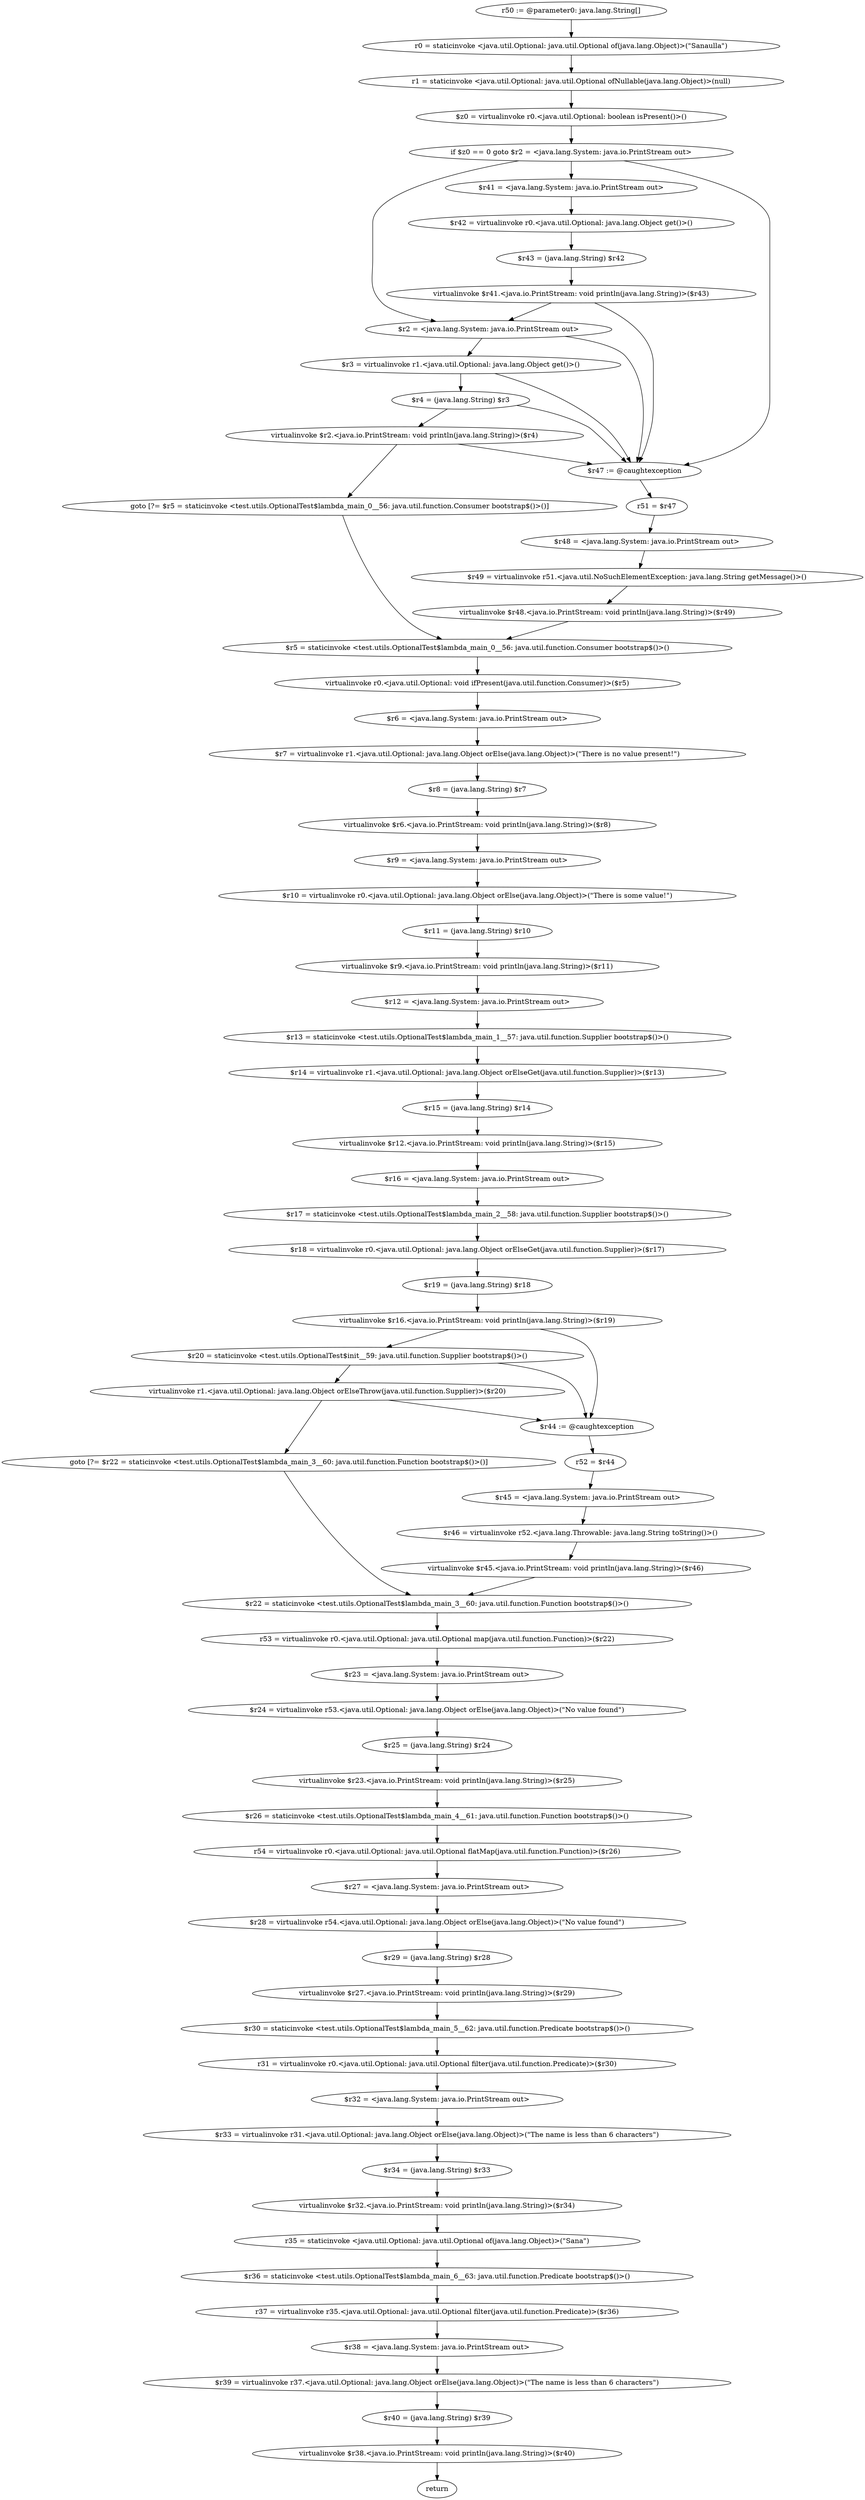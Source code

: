 digraph "unitGraph" {
    "r50 := @parameter0: java.lang.String[]"
    "r0 = staticinvoke <java.util.Optional: java.util.Optional of(java.lang.Object)>(\"Sanaulla\")"
    "r1 = staticinvoke <java.util.Optional: java.util.Optional ofNullable(java.lang.Object)>(null)"
    "$z0 = virtualinvoke r0.<java.util.Optional: boolean isPresent()>()"
    "if $z0 == 0 goto $r2 = <java.lang.System: java.io.PrintStream out>"
    "$r41 = <java.lang.System: java.io.PrintStream out>"
    "$r42 = virtualinvoke r0.<java.util.Optional: java.lang.Object get()>()"
    "$r43 = (java.lang.String) $r42"
    "virtualinvoke $r41.<java.io.PrintStream: void println(java.lang.String)>($r43)"
    "$r2 = <java.lang.System: java.io.PrintStream out>"
    "$r3 = virtualinvoke r1.<java.util.Optional: java.lang.Object get()>()"
    "$r4 = (java.lang.String) $r3"
    "virtualinvoke $r2.<java.io.PrintStream: void println(java.lang.String)>($r4)"
    "goto [?= $r5 = staticinvoke <test.utils.OptionalTest$lambda_main_0__56: java.util.function.Consumer bootstrap$()>()]"
    "$r47 := @caughtexception"
    "r51 = $r47"
    "$r48 = <java.lang.System: java.io.PrintStream out>"
    "$r49 = virtualinvoke r51.<java.util.NoSuchElementException: java.lang.String getMessage()>()"
    "virtualinvoke $r48.<java.io.PrintStream: void println(java.lang.String)>($r49)"
    "$r5 = staticinvoke <test.utils.OptionalTest$lambda_main_0__56: java.util.function.Consumer bootstrap$()>()"
    "virtualinvoke r0.<java.util.Optional: void ifPresent(java.util.function.Consumer)>($r5)"
    "$r6 = <java.lang.System: java.io.PrintStream out>"
    "$r7 = virtualinvoke r1.<java.util.Optional: java.lang.Object orElse(java.lang.Object)>(\"There is no value present!\")"
    "$r8 = (java.lang.String) $r7"
    "virtualinvoke $r6.<java.io.PrintStream: void println(java.lang.String)>($r8)"
    "$r9 = <java.lang.System: java.io.PrintStream out>"
    "$r10 = virtualinvoke r0.<java.util.Optional: java.lang.Object orElse(java.lang.Object)>(\"There is some value!\")"
    "$r11 = (java.lang.String) $r10"
    "virtualinvoke $r9.<java.io.PrintStream: void println(java.lang.String)>($r11)"
    "$r12 = <java.lang.System: java.io.PrintStream out>"
    "$r13 = staticinvoke <test.utils.OptionalTest$lambda_main_1__57: java.util.function.Supplier bootstrap$()>()"
    "$r14 = virtualinvoke r1.<java.util.Optional: java.lang.Object orElseGet(java.util.function.Supplier)>($r13)"
    "$r15 = (java.lang.String) $r14"
    "virtualinvoke $r12.<java.io.PrintStream: void println(java.lang.String)>($r15)"
    "$r16 = <java.lang.System: java.io.PrintStream out>"
    "$r17 = staticinvoke <test.utils.OptionalTest$lambda_main_2__58: java.util.function.Supplier bootstrap$()>()"
    "$r18 = virtualinvoke r0.<java.util.Optional: java.lang.Object orElseGet(java.util.function.Supplier)>($r17)"
    "$r19 = (java.lang.String) $r18"
    "virtualinvoke $r16.<java.io.PrintStream: void println(java.lang.String)>($r19)"
    "$r20 = staticinvoke <test.utils.OptionalTest$init__59: java.util.function.Supplier bootstrap$()>()"
    "virtualinvoke r1.<java.util.Optional: java.lang.Object orElseThrow(java.util.function.Supplier)>($r20)"
    "goto [?= $r22 = staticinvoke <test.utils.OptionalTest$lambda_main_3__60: java.util.function.Function bootstrap$()>()]"
    "$r44 := @caughtexception"
    "r52 = $r44"
    "$r45 = <java.lang.System: java.io.PrintStream out>"
    "$r46 = virtualinvoke r52.<java.lang.Throwable: java.lang.String toString()>()"
    "virtualinvoke $r45.<java.io.PrintStream: void println(java.lang.String)>($r46)"
    "$r22 = staticinvoke <test.utils.OptionalTest$lambda_main_3__60: java.util.function.Function bootstrap$()>()"
    "r53 = virtualinvoke r0.<java.util.Optional: java.util.Optional map(java.util.function.Function)>($r22)"
    "$r23 = <java.lang.System: java.io.PrintStream out>"
    "$r24 = virtualinvoke r53.<java.util.Optional: java.lang.Object orElse(java.lang.Object)>(\"No value found\")"
    "$r25 = (java.lang.String) $r24"
    "virtualinvoke $r23.<java.io.PrintStream: void println(java.lang.String)>($r25)"
    "$r26 = staticinvoke <test.utils.OptionalTest$lambda_main_4__61: java.util.function.Function bootstrap$()>()"
    "r54 = virtualinvoke r0.<java.util.Optional: java.util.Optional flatMap(java.util.function.Function)>($r26)"
    "$r27 = <java.lang.System: java.io.PrintStream out>"
    "$r28 = virtualinvoke r54.<java.util.Optional: java.lang.Object orElse(java.lang.Object)>(\"No value found\")"
    "$r29 = (java.lang.String) $r28"
    "virtualinvoke $r27.<java.io.PrintStream: void println(java.lang.String)>($r29)"
    "$r30 = staticinvoke <test.utils.OptionalTest$lambda_main_5__62: java.util.function.Predicate bootstrap$()>()"
    "r31 = virtualinvoke r0.<java.util.Optional: java.util.Optional filter(java.util.function.Predicate)>($r30)"
    "$r32 = <java.lang.System: java.io.PrintStream out>"
    "$r33 = virtualinvoke r31.<java.util.Optional: java.lang.Object orElse(java.lang.Object)>(\"The name is less than 6 characters\")"
    "$r34 = (java.lang.String) $r33"
    "virtualinvoke $r32.<java.io.PrintStream: void println(java.lang.String)>($r34)"
    "r35 = staticinvoke <java.util.Optional: java.util.Optional of(java.lang.Object)>(\"Sana\")"
    "$r36 = staticinvoke <test.utils.OptionalTest$lambda_main_6__63: java.util.function.Predicate bootstrap$()>()"
    "r37 = virtualinvoke r35.<java.util.Optional: java.util.Optional filter(java.util.function.Predicate)>($r36)"
    "$r38 = <java.lang.System: java.io.PrintStream out>"
    "$r39 = virtualinvoke r37.<java.util.Optional: java.lang.Object orElse(java.lang.Object)>(\"The name is less than 6 characters\")"
    "$r40 = (java.lang.String) $r39"
    "virtualinvoke $r38.<java.io.PrintStream: void println(java.lang.String)>($r40)"
    "return"
    "r50 := @parameter0: java.lang.String[]"->"r0 = staticinvoke <java.util.Optional: java.util.Optional of(java.lang.Object)>(\"Sanaulla\")";
    "r0 = staticinvoke <java.util.Optional: java.util.Optional of(java.lang.Object)>(\"Sanaulla\")"->"r1 = staticinvoke <java.util.Optional: java.util.Optional ofNullable(java.lang.Object)>(null)";
    "r1 = staticinvoke <java.util.Optional: java.util.Optional ofNullable(java.lang.Object)>(null)"->"$z0 = virtualinvoke r0.<java.util.Optional: boolean isPresent()>()";
    "$z0 = virtualinvoke r0.<java.util.Optional: boolean isPresent()>()"->"if $z0 == 0 goto $r2 = <java.lang.System: java.io.PrintStream out>";
    "if $z0 == 0 goto $r2 = <java.lang.System: java.io.PrintStream out>"->"$r41 = <java.lang.System: java.io.PrintStream out>";
    "if $z0 == 0 goto $r2 = <java.lang.System: java.io.PrintStream out>"->"$r2 = <java.lang.System: java.io.PrintStream out>";
    "if $z0 == 0 goto $r2 = <java.lang.System: java.io.PrintStream out>"->"$r47 := @caughtexception";
    "$r41 = <java.lang.System: java.io.PrintStream out>"->"$r42 = virtualinvoke r0.<java.util.Optional: java.lang.Object get()>()";
    "$r42 = virtualinvoke r0.<java.util.Optional: java.lang.Object get()>()"->"$r43 = (java.lang.String) $r42";
    "$r43 = (java.lang.String) $r42"->"virtualinvoke $r41.<java.io.PrintStream: void println(java.lang.String)>($r43)";
    "virtualinvoke $r41.<java.io.PrintStream: void println(java.lang.String)>($r43)"->"$r2 = <java.lang.System: java.io.PrintStream out>";
    "virtualinvoke $r41.<java.io.PrintStream: void println(java.lang.String)>($r43)"->"$r47 := @caughtexception";
    "$r2 = <java.lang.System: java.io.PrintStream out>"->"$r3 = virtualinvoke r1.<java.util.Optional: java.lang.Object get()>()";
    "$r2 = <java.lang.System: java.io.PrintStream out>"->"$r47 := @caughtexception";
    "$r3 = virtualinvoke r1.<java.util.Optional: java.lang.Object get()>()"->"$r4 = (java.lang.String) $r3";
    "$r3 = virtualinvoke r1.<java.util.Optional: java.lang.Object get()>()"->"$r47 := @caughtexception";
    "$r4 = (java.lang.String) $r3"->"virtualinvoke $r2.<java.io.PrintStream: void println(java.lang.String)>($r4)";
    "$r4 = (java.lang.String) $r3"->"$r47 := @caughtexception";
    "virtualinvoke $r2.<java.io.PrintStream: void println(java.lang.String)>($r4)"->"goto [?= $r5 = staticinvoke <test.utils.OptionalTest$lambda_main_0__56: java.util.function.Consumer bootstrap$()>()]";
    "virtualinvoke $r2.<java.io.PrintStream: void println(java.lang.String)>($r4)"->"$r47 := @caughtexception";
    "goto [?= $r5 = staticinvoke <test.utils.OptionalTest$lambda_main_0__56: java.util.function.Consumer bootstrap$()>()]"->"$r5 = staticinvoke <test.utils.OptionalTest$lambda_main_0__56: java.util.function.Consumer bootstrap$()>()";
    "$r47 := @caughtexception"->"r51 = $r47";
    "r51 = $r47"->"$r48 = <java.lang.System: java.io.PrintStream out>";
    "$r48 = <java.lang.System: java.io.PrintStream out>"->"$r49 = virtualinvoke r51.<java.util.NoSuchElementException: java.lang.String getMessage()>()";
    "$r49 = virtualinvoke r51.<java.util.NoSuchElementException: java.lang.String getMessage()>()"->"virtualinvoke $r48.<java.io.PrintStream: void println(java.lang.String)>($r49)";
    "virtualinvoke $r48.<java.io.PrintStream: void println(java.lang.String)>($r49)"->"$r5 = staticinvoke <test.utils.OptionalTest$lambda_main_0__56: java.util.function.Consumer bootstrap$()>()";
    "$r5 = staticinvoke <test.utils.OptionalTest$lambda_main_0__56: java.util.function.Consumer bootstrap$()>()"->"virtualinvoke r0.<java.util.Optional: void ifPresent(java.util.function.Consumer)>($r5)";
    "virtualinvoke r0.<java.util.Optional: void ifPresent(java.util.function.Consumer)>($r5)"->"$r6 = <java.lang.System: java.io.PrintStream out>";
    "$r6 = <java.lang.System: java.io.PrintStream out>"->"$r7 = virtualinvoke r1.<java.util.Optional: java.lang.Object orElse(java.lang.Object)>(\"There is no value present!\")";
    "$r7 = virtualinvoke r1.<java.util.Optional: java.lang.Object orElse(java.lang.Object)>(\"There is no value present!\")"->"$r8 = (java.lang.String) $r7";
    "$r8 = (java.lang.String) $r7"->"virtualinvoke $r6.<java.io.PrintStream: void println(java.lang.String)>($r8)";
    "virtualinvoke $r6.<java.io.PrintStream: void println(java.lang.String)>($r8)"->"$r9 = <java.lang.System: java.io.PrintStream out>";
    "$r9 = <java.lang.System: java.io.PrintStream out>"->"$r10 = virtualinvoke r0.<java.util.Optional: java.lang.Object orElse(java.lang.Object)>(\"There is some value!\")";
    "$r10 = virtualinvoke r0.<java.util.Optional: java.lang.Object orElse(java.lang.Object)>(\"There is some value!\")"->"$r11 = (java.lang.String) $r10";
    "$r11 = (java.lang.String) $r10"->"virtualinvoke $r9.<java.io.PrintStream: void println(java.lang.String)>($r11)";
    "virtualinvoke $r9.<java.io.PrintStream: void println(java.lang.String)>($r11)"->"$r12 = <java.lang.System: java.io.PrintStream out>";
    "$r12 = <java.lang.System: java.io.PrintStream out>"->"$r13 = staticinvoke <test.utils.OptionalTest$lambda_main_1__57: java.util.function.Supplier bootstrap$()>()";
    "$r13 = staticinvoke <test.utils.OptionalTest$lambda_main_1__57: java.util.function.Supplier bootstrap$()>()"->"$r14 = virtualinvoke r1.<java.util.Optional: java.lang.Object orElseGet(java.util.function.Supplier)>($r13)";
    "$r14 = virtualinvoke r1.<java.util.Optional: java.lang.Object orElseGet(java.util.function.Supplier)>($r13)"->"$r15 = (java.lang.String) $r14";
    "$r15 = (java.lang.String) $r14"->"virtualinvoke $r12.<java.io.PrintStream: void println(java.lang.String)>($r15)";
    "virtualinvoke $r12.<java.io.PrintStream: void println(java.lang.String)>($r15)"->"$r16 = <java.lang.System: java.io.PrintStream out>";
    "$r16 = <java.lang.System: java.io.PrintStream out>"->"$r17 = staticinvoke <test.utils.OptionalTest$lambda_main_2__58: java.util.function.Supplier bootstrap$()>()";
    "$r17 = staticinvoke <test.utils.OptionalTest$lambda_main_2__58: java.util.function.Supplier bootstrap$()>()"->"$r18 = virtualinvoke r0.<java.util.Optional: java.lang.Object orElseGet(java.util.function.Supplier)>($r17)";
    "$r18 = virtualinvoke r0.<java.util.Optional: java.lang.Object orElseGet(java.util.function.Supplier)>($r17)"->"$r19 = (java.lang.String) $r18";
    "$r19 = (java.lang.String) $r18"->"virtualinvoke $r16.<java.io.PrintStream: void println(java.lang.String)>($r19)";
    "virtualinvoke $r16.<java.io.PrintStream: void println(java.lang.String)>($r19)"->"$r20 = staticinvoke <test.utils.OptionalTest$init__59: java.util.function.Supplier bootstrap$()>()";
    "virtualinvoke $r16.<java.io.PrintStream: void println(java.lang.String)>($r19)"->"$r44 := @caughtexception";
    "$r20 = staticinvoke <test.utils.OptionalTest$init__59: java.util.function.Supplier bootstrap$()>()"->"virtualinvoke r1.<java.util.Optional: java.lang.Object orElseThrow(java.util.function.Supplier)>($r20)";
    "$r20 = staticinvoke <test.utils.OptionalTest$init__59: java.util.function.Supplier bootstrap$()>()"->"$r44 := @caughtexception";
    "virtualinvoke r1.<java.util.Optional: java.lang.Object orElseThrow(java.util.function.Supplier)>($r20)"->"goto [?= $r22 = staticinvoke <test.utils.OptionalTest$lambda_main_3__60: java.util.function.Function bootstrap$()>()]";
    "virtualinvoke r1.<java.util.Optional: java.lang.Object orElseThrow(java.util.function.Supplier)>($r20)"->"$r44 := @caughtexception";
    "goto [?= $r22 = staticinvoke <test.utils.OptionalTest$lambda_main_3__60: java.util.function.Function bootstrap$()>()]"->"$r22 = staticinvoke <test.utils.OptionalTest$lambda_main_3__60: java.util.function.Function bootstrap$()>()";
    "$r44 := @caughtexception"->"r52 = $r44";
    "r52 = $r44"->"$r45 = <java.lang.System: java.io.PrintStream out>";
    "$r45 = <java.lang.System: java.io.PrintStream out>"->"$r46 = virtualinvoke r52.<java.lang.Throwable: java.lang.String toString()>()";
    "$r46 = virtualinvoke r52.<java.lang.Throwable: java.lang.String toString()>()"->"virtualinvoke $r45.<java.io.PrintStream: void println(java.lang.String)>($r46)";
    "virtualinvoke $r45.<java.io.PrintStream: void println(java.lang.String)>($r46)"->"$r22 = staticinvoke <test.utils.OptionalTest$lambda_main_3__60: java.util.function.Function bootstrap$()>()";
    "$r22 = staticinvoke <test.utils.OptionalTest$lambda_main_3__60: java.util.function.Function bootstrap$()>()"->"r53 = virtualinvoke r0.<java.util.Optional: java.util.Optional map(java.util.function.Function)>($r22)";
    "r53 = virtualinvoke r0.<java.util.Optional: java.util.Optional map(java.util.function.Function)>($r22)"->"$r23 = <java.lang.System: java.io.PrintStream out>";
    "$r23 = <java.lang.System: java.io.PrintStream out>"->"$r24 = virtualinvoke r53.<java.util.Optional: java.lang.Object orElse(java.lang.Object)>(\"No value found\")";
    "$r24 = virtualinvoke r53.<java.util.Optional: java.lang.Object orElse(java.lang.Object)>(\"No value found\")"->"$r25 = (java.lang.String) $r24";
    "$r25 = (java.lang.String) $r24"->"virtualinvoke $r23.<java.io.PrintStream: void println(java.lang.String)>($r25)";
    "virtualinvoke $r23.<java.io.PrintStream: void println(java.lang.String)>($r25)"->"$r26 = staticinvoke <test.utils.OptionalTest$lambda_main_4__61: java.util.function.Function bootstrap$()>()";
    "$r26 = staticinvoke <test.utils.OptionalTest$lambda_main_4__61: java.util.function.Function bootstrap$()>()"->"r54 = virtualinvoke r0.<java.util.Optional: java.util.Optional flatMap(java.util.function.Function)>($r26)";
    "r54 = virtualinvoke r0.<java.util.Optional: java.util.Optional flatMap(java.util.function.Function)>($r26)"->"$r27 = <java.lang.System: java.io.PrintStream out>";
    "$r27 = <java.lang.System: java.io.PrintStream out>"->"$r28 = virtualinvoke r54.<java.util.Optional: java.lang.Object orElse(java.lang.Object)>(\"No value found\")";
    "$r28 = virtualinvoke r54.<java.util.Optional: java.lang.Object orElse(java.lang.Object)>(\"No value found\")"->"$r29 = (java.lang.String) $r28";
    "$r29 = (java.lang.String) $r28"->"virtualinvoke $r27.<java.io.PrintStream: void println(java.lang.String)>($r29)";
    "virtualinvoke $r27.<java.io.PrintStream: void println(java.lang.String)>($r29)"->"$r30 = staticinvoke <test.utils.OptionalTest$lambda_main_5__62: java.util.function.Predicate bootstrap$()>()";
    "$r30 = staticinvoke <test.utils.OptionalTest$lambda_main_5__62: java.util.function.Predicate bootstrap$()>()"->"r31 = virtualinvoke r0.<java.util.Optional: java.util.Optional filter(java.util.function.Predicate)>($r30)";
    "r31 = virtualinvoke r0.<java.util.Optional: java.util.Optional filter(java.util.function.Predicate)>($r30)"->"$r32 = <java.lang.System: java.io.PrintStream out>";
    "$r32 = <java.lang.System: java.io.PrintStream out>"->"$r33 = virtualinvoke r31.<java.util.Optional: java.lang.Object orElse(java.lang.Object)>(\"The name is less than 6 characters\")";
    "$r33 = virtualinvoke r31.<java.util.Optional: java.lang.Object orElse(java.lang.Object)>(\"The name is less than 6 characters\")"->"$r34 = (java.lang.String) $r33";
    "$r34 = (java.lang.String) $r33"->"virtualinvoke $r32.<java.io.PrintStream: void println(java.lang.String)>($r34)";
    "virtualinvoke $r32.<java.io.PrintStream: void println(java.lang.String)>($r34)"->"r35 = staticinvoke <java.util.Optional: java.util.Optional of(java.lang.Object)>(\"Sana\")";
    "r35 = staticinvoke <java.util.Optional: java.util.Optional of(java.lang.Object)>(\"Sana\")"->"$r36 = staticinvoke <test.utils.OptionalTest$lambda_main_6__63: java.util.function.Predicate bootstrap$()>()";
    "$r36 = staticinvoke <test.utils.OptionalTest$lambda_main_6__63: java.util.function.Predicate bootstrap$()>()"->"r37 = virtualinvoke r35.<java.util.Optional: java.util.Optional filter(java.util.function.Predicate)>($r36)";
    "r37 = virtualinvoke r35.<java.util.Optional: java.util.Optional filter(java.util.function.Predicate)>($r36)"->"$r38 = <java.lang.System: java.io.PrintStream out>";
    "$r38 = <java.lang.System: java.io.PrintStream out>"->"$r39 = virtualinvoke r37.<java.util.Optional: java.lang.Object orElse(java.lang.Object)>(\"The name is less than 6 characters\")";
    "$r39 = virtualinvoke r37.<java.util.Optional: java.lang.Object orElse(java.lang.Object)>(\"The name is less than 6 characters\")"->"$r40 = (java.lang.String) $r39";
    "$r40 = (java.lang.String) $r39"->"virtualinvoke $r38.<java.io.PrintStream: void println(java.lang.String)>($r40)";
    "virtualinvoke $r38.<java.io.PrintStream: void println(java.lang.String)>($r40)"->"return";
}
